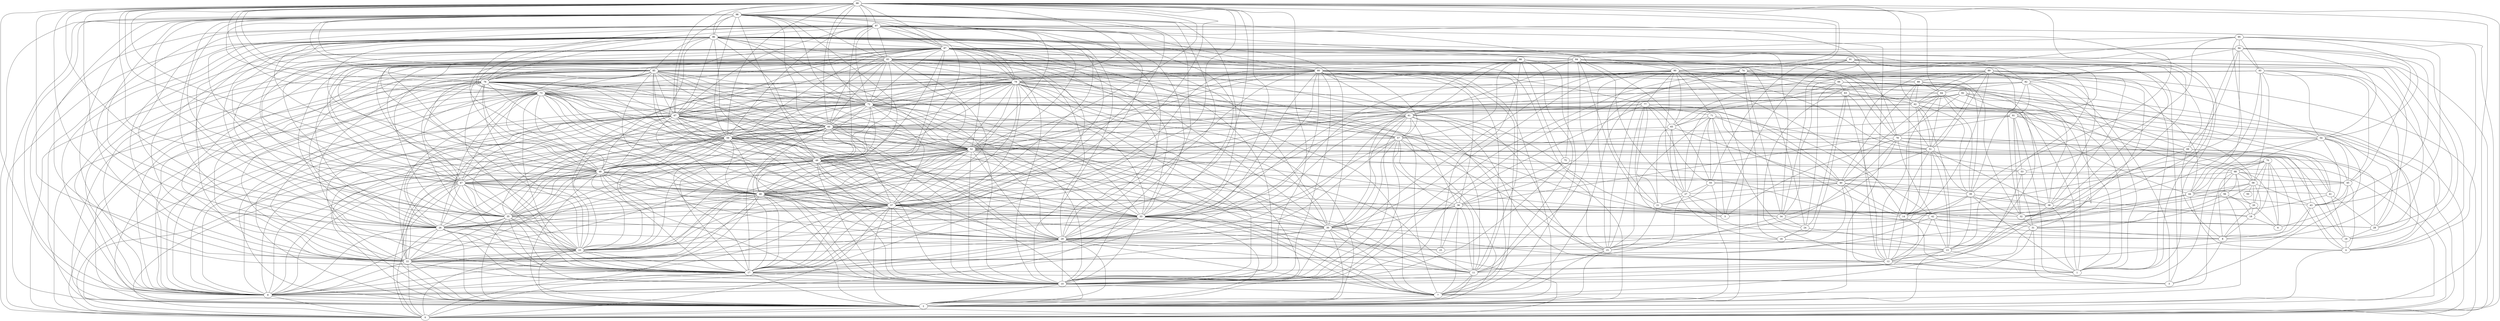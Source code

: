 digraph "sensornet-topology" {
label = "";
rankdir="BT";"0"->"2" [arrowhead = "both"] 
"0"->"9" [arrowhead = "both"] 
"0"->"17" [arrowhead = "both"] 
"0"->"22" [arrowhead = "both"] 
"0"->"23" [arrowhead = "both"] 
"0"->"26" [arrowhead = "both"] 
"0"->"33" [arrowhead = "both"] 
"0"->"37" [arrowhead = "both"] 
"0"->"46" [arrowhead = "both"] 
"0"->"47" [arrowhead = "both"] 
"0"->"48" [arrowhead = "both"] 
"0"->"49" [arrowhead = "both"] 
"0"->"52" [arrowhead = "both"] 
"0"->"59" [arrowhead = "both"] 
"0"->"66" [arrowhead = "both"] 
"0"->"67" [arrowhead = "both"] 
"0"->"72" [arrowhead = "both"] 
"0"->"73" [arrowhead = "both"] 
"0"->"76" [arrowhead = "both"] 
"0"->"83" [arrowhead = "both"] 
"0"->"87" [arrowhead = "both"] 
"0"->"89" [arrowhead = "both"] 
"0"->"96" [arrowhead = "both"] 
"0"->"97" [arrowhead = "both"] 
"0"->"98" [arrowhead = "both"] 
"0"->"99" [arrowhead = "both"] 
"1"->"12" [arrowhead = "both"] 
"1"->"13" [arrowhead = "both"] 
"1"->"14" [arrowhead = "both"] 
"1"->"38" [arrowhead = "both"] 
"1"->"39" [arrowhead = "both"] 
"1"->"40" [arrowhead = "both"] 
"1"->"62" [arrowhead = "both"] 
"1"->"63" [arrowhead = "both"] 
"1"->"64" [arrowhead = "both"] 
"1"->"82" [arrowhead = "both"] 
"1"->"88" [arrowhead = "both"] 
"1"->"89" [arrowhead = "both"] 
"1"->"96" [arrowhead = "both"] 
"1"->"97" [arrowhead = "both"] 
"2"->"4" [arrowhead = "both"] 
"2"->"7" [arrowhead = "both"] 
"2"->"9" [arrowhead = "both"] 
"2"->"10" [arrowhead = "both"] 
"2"->"11" [arrowhead = "both"] 
"2"->"13" [arrowhead = "both"] 
"2"->"15" [arrowhead = "both"] 
"2"->"17" [arrowhead = "both"] 
"2"->"22" [arrowhead = "both"] 
"2"->"23" [arrowhead = "both"] 
"2"->"26" [arrowhead = "both"] 
"2"->"29" [arrowhead = "both"] 
"2"->"30" [arrowhead = "both"] 
"2"->"33" [arrowhead = "both"] 
"2"->"35" [arrowhead = "both"] 
"2"->"37" [arrowhead = "both"] 
"2"->"46" [arrowhead = "both"] 
"2"->"47" [arrowhead = "both"] 
"2"->"48" [arrowhead = "both"] 
"2"->"49" [arrowhead = "both"] 
"2"->"55" [arrowhead = "both"] 
"2"->"56" [arrowhead = "both"] 
"2"->"57" [arrowhead = "both"] 
"2"->"59" [arrowhead = "both"] 
"2"->"60" [arrowhead = "both"] 
"2"->"61" [arrowhead = "both"] 
"2"->"67" [arrowhead = "both"] 
"2"->"72" [arrowhead = "both"] 
"2"->"73" [arrowhead = "both"] 
"2"->"76" [arrowhead = "both"] 
"2"->"79" [arrowhead = "both"] 
"2"->"80" [arrowhead = "both"] 
"2"->"83" [arrowhead = "both"] 
"2"->"85" [arrowhead = "both"] 
"2"->"87" [arrowhead = "both"] 
"2"->"96" [arrowhead = "both"] 
"2"->"97" [arrowhead = "both"] 
"2"->"98" [arrowhead = "both"] 
"2"->"99" [arrowhead = "both"] 
"3"->"8" [arrowhead = "both"] 
"3"->"17" [arrowhead = "both"] 
"3"->"31" [arrowhead = "both"] 
"3"->"45" [arrowhead = "both"] 
"3"->"80" [arrowhead = "both"] 
"3"->"81" [arrowhead = "both"] 
"3"->"91" [arrowhead = "both"] 
"4"->"19" [arrowhead = "both"] 
"4"->"30" [arrowhead = "both"] 
"4"->"43" [arrowhead = "both"] 
"4"->"44" [arrowhead = "both"] 
"4"->"45" [arrowhead = "both"] 
"4"->"52" [arrowhead = "both"] 
"4"->"54" [arrowhead = "both"] 
"4"->"93" [arrowhead = "both"] 
"4"->"94" [arrowhead = "both"] 
"4"->"95" [arrowhead = "both"] 
"5"->"21" [arrowhead = "both"] 
"5"->"27" [arrowhead = "both"] 
"5"->"41" [arrowhead = "both"] 
"5"->"71" [arrowhead = "both"] 
"5"->"77" [arrowhead = "both"] 
"5"->"78" [arrowhead = "both"] 
"5"->"91" [arrowhead = "both"] 
"6"->"18" [arrowhead = "both"] 
"6"->"20" [arrowhead = "both"] 
"6"->"54" [arrowhead = "both"] 
"6"->"68" [arrowhead = "both"] 
"6"->"70" [arrowhead = "both"] 
"7"->"10" [arrowhead = "both"] 
"7"->"11" [arrowhead = "both"] 
"7"->"15" [arrowhead = "both"] 
"7"->"29" [arrowhead = "both"] 
"7"->"30" [arrowhead = "both"] 
"7"->"33" [arrowhead = "both"] 
"7"->"36" [arrowhead = "both"] 
"7"->"52" [arrowhead = "both"] 
"7"->"53" [arrowhead = "both"] 
"7"->"60" [arrowhead = "both"] 
"7"->"61" [arrowhead = "both"] 
"7"->"68" [arrowhead = "both"] 
"7"->"74" [arrowhead = "both"] 
"7"->"79" [arrowhead = "both"] 
"7"->"80" [arrowhead = "both"] 
"7"->"83" [arrowhead = "both"] 
"7"->"86" [arrowhead = "both"] 
"8"->"18" [arrowhead = "both"] 
"8"->"20" [arrowhead = "both"] 
"8"->"27" [arrowhead = "both"] 
"8"->"31" [arrowhead = "both"] 
"8"->"43" [arrowhead = "both"] 
"8"->"59" [arrowhead = "both"] 
"8"->"68" [arrowhead = "both"] 
"8"->"69" [arrowhead = "both"] 
"8"->"70" [arrowhead = "both"] 
"8"->"93" [arrowhead = "both"] 
"9"->"10" [arrowhead = "both"] 
"9"->"17" [arrowhead = "both"] 
"9"->"22" [arrowhead = "both"] 
"9"->"23" [arrowhead = "both"] 
"9"->"26" [arrowhead = "both"] 
"9"->"29" [arrowhead = "both"] 
"9"->"33" [arrowhead = "both"] 
"9"->"35" [arrowhead = "both"] 
"9"->"37" [arrowhead = "both"] 
"9"->"42" [arrowhead = "both"] 
"9"->"46" [arrowhead = "both"] 
"9"->"47" [arrowhead = "both"] 
"9"->"48" [arrowhead = "both"] 
"9"->"49" [arrowhead = "both"] 
"9"->"52" [arrowhead = "both"] 
"9"->"60" [arrowhead = "both"] 
"9"->"67" [arrowhead = "both"] 
"9"->"72" [arrowhead = "both"] 
"9"->"73" [arrowhead = "both"] 
"9"->"76" [arrowhead = "both"] 
"9"->"79" [arrowhead = "both"] 
"9"->"83" [arrowhead = "both"] 
"9"->"85" [arrowhead = "both"] 
"9"->"87" [arrowhead = "both"] 
"9"->"89" [arrowhead = "both"] 
"9"->"93" [arrowhead = "both"] 
"9"->"96" [arrowhead = "both"] 
"9"->"97" [arrowhead = "both"] 
"9"->"98" [arrowhead = "both"] 
"9"->"99" [arrowhead = "both"] 
"10"->"11" [arrowhead = "both"] 
"10"->"17" [arrowhead = "both"] 
"10"->"22" [arrowhead = "both"] 
"10"->"23" [arrowhead = "both"] 
"10"->"26" [arrowhead = "both"] 
"10"->"29" [arrowhead = "both"] 
"10"->"30" [arrowhead = "both"] 
"10"->"31" [arrowhead = "both"] 
"10"->"33" [arrowhead = "both"] 
"10"->"35" [arrowhead = "both"] 
"10"->"37" [arrowhead = "both"] 
"10"->"46" [arrowhead = "both"] 
"10"->"48" [arrowhead = "both"] 
"10"->"49" [arrowhead = "both"] 
"10"->"52" [arrowhead = "both"] 
"10"->"57" [arrowhead = "both"] 
"10"->"59" [arrowhead = "both"] 
"10"->"61" [arrowhead = "both"] 
"10"->"67" [arrowhead = "both"] 
"10"->"70" [arrowhead = "both"] 
"10"->"72" [arrowhead = "both"] 
"10"->"73" [arrowhead = "both"] 
"10"->"74" [arrowhead = "both"] 
"10"->"75" [arrowhead = "both"] 
"10"->"76" [arrowhead = "both"] 
"10"->"77" [arrowhead = "both"] 
"10"->"79" [arrowhead = "both"] 
"10"->"80" [arrowhead = "both"] 
"10"->"83" [arrowhead = "both"] 
"10"->"85" [arrowhead = "both"] 
"10"->"87" [arrowhead = "both"] 
"10"->"90" [arrowhead = "both"] 
"10"->"93" [arrowhead = "both"] 
"10"->"96" [arrowhead = "both"] 
"10"->"98" [arrowhead = "both"] 
"10"->"99" [arrowhead = "both"] 
"11"->"12" [arrowhead = "both"] 
"11"->"29" [arrowhead = "both"] 
"11"->"30" [arrowhead = "both"] 
"11"->"33" [arrowhead = "both"] 
"11"->"34" [arrowhead = "both"] 
"11"->"36" [arrowhead = "both"] 
"11"->"52" [arrowhead = "both"] 
"11"->"57" [arrowhead = "both"] 
"11"->"60" [arrowhead = "both"] 
"11"->"79" [arrowhead = "both"] 
"11"->"80" [arrowhead = "both"] 
"11"->"83" [arrowhead = "both"] 
"11"->"84" [arrowhead = "both"] 
"11"->"86" [arrowhead = "both"] 
"12"->"13" [arrowhead = "both"] 
"12"->"14" [arrowhead = "both"] 
"12"->"31" [arrowhead = "both"] 
"12"->"38" [arrowhead = "both"] 
"12"->"39" [arrowhead = "both"] 
"12"->"44" [arrowhead = "both"] 
"12"->"49" [arrowhead = "both"] 
"12"->"51" [arrowhead = "both"] 
"12"->"61" [arrowhead = "both"] 
"12"->"63" [arrowhead = "both"] 
"12"->"64" [arrowhead = "both"] 
"12"->"85" [arrowhead = "both"] 
"12"->"88" [arrowhead = "both"] 
"12"->"89" [arrowhead = "both"] 
"13"->"16" [arrowhead = "both"] 
"13"->"24" [arrowhead = "both"] 
"13"->"35" [arrowhead = "both"] 
"13"->"39" [arrowhead = "both"] 
"13"->"42" [arrowhead = "both"] 
"13"->"51" [arrowhead = "both"] 
"13"->"62" [arrowhead = "both"] 
"13"->"66" [arrowhead = "both"] 
"13"->"74" [arrowhead = "both"] 
"13"->"87" [arrowhead = "both"] 
"14"->"38" [arrowhead = "both"] 
"14"->"39" [arrowhead = "both"] 
"14"->"40" [arrowhead = "both"] 
"14"->"49" [arrowhead = "both"] 
"14"->"51" [arrowhead = "both"] 
"14"->"62" [arrowhead = "both"] 
"14"->"72" [arrowhead = "both"] 
"14"->"88" [arrowhead = "both"] 
"14"->"89" [arrowhead = "both"] 
"14"->"90" [arrowhead = "both"] 
"15"->"16" [arrowhead = "both"] 
"15"->"21" [arrowhead = "both"] 
"15"->"26" [arrowhead = "both"] 
"15"->"27" [arrowhead = "both"] 
"15"->"40" [arrowhead = "both"] 
"15"->"57" [arrowhead = "both"] 
"15"->"71" [arrowhead = "both"] 
"15"->"73" [arrowhead = "both"] 
"15"->"77" [arrowhead = "both"] 
"15"->"83" [arrowhead = "both"] 
"15"->"90" [arrowhead = "both"] 
"15"->"92" [arrowhead = "both"] 
"16"->"24" [arrowhead = "both"] 
"16"->"63" [arrowhead = "both"] 
"16"->"65" [arrowhead = "both"] 
"16"->"74" [arrowhead = "both"] 
"17"->"22" [arrowhead = "both"] 
"17"->"23" [arrowhead = "both"] 
"17"->"26" [arrowhead = "both"] 
"17"->"29" [arrowhead = "both"] 
"17"->"30" [arrowhead = "both"] 
"17"->"33" [arrowhead = "both"] 
"17"->"35" [arrowhead = "both"] 
"17"->"37" [arrowhead = "both"] 
"17"->"43" [arrowhead = "both"] 
"17"->"46" [arrowhead = "both"] 
"17"->"47" [arrowhead = "both"] 
"17"->"48" [arrowhead = "both"] 
"17"->"49" [arrowhead = "both"] 
"17"->"52" [arrowhead = "both"] 
"17"->"59" [arrowhead = "both"] 
"17"->"60" [arrowhead = "both"] 
"17"->"72" [arrowhead = "both"] 
"17"->"73" [arrowhead = "both"] 
"17"->"76" [arrowhead = "both"] 
"17"->"79" [arrowhead = "both"] 
"17"->"80" [arrowhead = "both"] 
"17"->"83" [arrowhead = "both"] 
"17"->"85" [arrowhead = "both"] 
"17"->"87" [arrowhead = "both"] 
"17"->"96" [arrowhead = "both"] 
"17"->"97" [arrowhead = "both"] 
"17"->"98" [arrowhead = "both"] 
"17"->"99" [arrowhead = "both"] 
"18"->"20" [arrowhead = "both"] 
"18"->"38" [arrowhead = "both"] 
"18"->"56" [arrowhead = "both"] 
"18"->"58" [arrowhead = "both"] 
"18"->"59" [arrowhead = "both"] 
"18"->"70" [arrowhead = "both"] 
"19"->"28" [arrowhead = "both"] 
"19"->"41" [arrowhead = "both"] 
"19"->"42" [arrowhead = "both"] 
"19"->"57" [arrowhead = "both"] 
"19"->"78" [arrowhead = "both"] 
"19"->"91" [arrowhead = "both"] 
"19"->"92" [arrowhead = "both"] 
"20"->"56" [arrowhead = "both"] 
"20"->"58" [arrowhead = "both"] 
"20"->"68" [arrowhead = "both"] 
"20"->"70" [arrowhead = "both"] 
"21"->"27" [arrowhead = "both"] 
"21"->"40" [arrowhead = "both"] 
"21"->"55" [arrowhead = "both"] 
"21"->"65" [arrowhead = "both"] 
"21"->"77" [arrowhead = "both"] 
"21"->"84" [arrowhead = "both"] 
"21"->"90" [arrowhead = "both"] 
"22"->"23" [arrowhead = "both"] 
"22"->"26" [arrowhead = "both"] 
"22"->"29" [arrowhead = "both"] 
"22"->"33" [arrowhead = "both"] 
"22"->"35" [arrowhead = "both"] 
"22"->"37" [arrowhead = "both"] 
"22"->"42" [arrowhead = "both"] 
"22"->"46" [arrowhead = "both"] 
"22"->"47" [arrowhead = "both"] 
"22"->"48" [arrowhead = "both"] 
"22"->"49" [arrowhead = "both"] 
"22"->"52" [arrowhead = "both"] 
"22"->"56" [arrowhead = "both"] 
"22"->"59" [arrowhead = "both"] 
"22"->"60" [arrowhead = "both"] 
"22"->"67" [arrowhead = "both"] 
"22"->"73" [arrowhead = "both"] 
"22"->"76" [arrowhead = "both"] 
"22"->"79" [arrowhead = "both"] 
"22"->"83" [arrowhead = "both"] 
"22"->"85" [arrowhead = "both"] 
"22"->"87" [arrowhead = "both"] 
"22"->"96" [arrowhead = "both"] 
"22"->"97" [arrowhead = "both"] 
"22"->"98" [arrowhead = "both"] 
"22"->"99" [arrowhead = "both"] 
"23"->"26" [arrowhead = "both"] 
"23"->"29" [arrowhead = "both"] 
"23"->"35" [arrowhead = "both"] 
"23"->"37" [arrowhead = "both"] 
"23"->"46" [arrowhead = "both"] 
"23"->"47" [arrowhead = "both"] 
"23"->"48" [arrowhead = "both"] 
"23"->"49" [arrowhead = "both"] 
"23"->"52" [arrowhead = "both"] 
"23"->"59" [arrowhead = "both"] 
"23"->"60" [arrowhead = "both"] 
"23"->"61" [arrowhead = "both"] 
"23"->"67" [arrowhead = "both"] 
"23"->"72" [arrowhead = "both"] 
"23"->"76" [arrowhead = "both"] 
"23"->"79" [arrowhead = "both"] 
"23"->"85" [arrowhead = "both"] 
"23"->"87" [arrowhead = "both"] 
"23"->"96" [arrowhead = "both"] 
"23"->"97" [arrowhead = "both"] 
"23"->"98" [arrowhead = "both"] 
"23"->"99" [arrowhead = "both"] 
"24"->"34" [arrowhead = "both"] 
"24"->"63" [arrowhead = "both"] 
"24"->"66" [arrowhead = "both"] 
"24"->"71" [arrowhead = "both"] 
"24"->"84" [arrowhead = "both"] 
"25"->"29" [arrowhead = "both"] 
"25"->"36" [arrowhead = "both"] 
"25"->"48" [arrowhead = "both"] 
"25"->"78" [arrowhead = "both"] 
"25"->"86" [arrowhead = "both"] 
"26"->"33" [arrowhead = "both"] 
"26"->"35" [arrowhead = "both"] 
"26"->"37" [arrowhead = "both"] 
"26"->"46" [arrowhead = "both"] 
"26"->"47" [arrowhead = "both"] 
"26"->"48" [arrowhead = "both"] 
"26"->"49" [arrowhead = "both"] 
"26"->"52" [arrowhead = "both"] 
"26"->"59" [arrowhead = "both"] 
"26"->"60" [arrowhead = "both"] 
"26"->"67" [arrowhead = "both"] 
"26"->"72" [arrowhead = "both"] 
"26"->"73" [arrowhead = "both"] 
"26"->"81" [arrowhead = "both"] 
"26"->"83" [arrowhead = "both"] 
"26"->"84" [arrowhead = "both"] 
"26"->"85" [arrowhead = "both"] 
"26"->"87" [arrowhead = "both"] 
"26"->"96" [arrowhead = "both"] 
"26"->"97" [arrowhead = "both"] 
"26"->"98" [arrowhead = "both"] 
"26"->"99" [arrowhead = "both"] 
"27"->"40" [arrowhead = "both"] 
"27"->"48" [arrowhead = "both"] 
"27"->"55" [arrowhead = "both"] 
"27"->"65" [arrowhead = "both"] 
"27"->"71" [arrowhead = "both"] 
"27"->"82" [arrowhead = "both"] 
"27"->"84" [arrowhead = "both"] 
"27"->"90" [arrowhead = "both"] 
"28"->"34" [arrowhead = "both"] 
"28"->"41" [arrowhead = "both"] 
"28"->"42" [arrowhead = "both"] 
"28"->"69" [arrowhead = "both"] 
"28"->"83" [arrowhead = "both"] 
"28"->"84" [arrowhead = "both"] 
"28"->"91" [arrowhead = "both"] 
"28"->"92" [arrowhead = "both"] 
"29"->"30" [arrowhead = "both"] 
"29"->"33" [arrowhead = "both"] 
"29"->"36" [arrowhead = "both"] 
"29"->"37" [arrowhead = "both"] 
"29"->"46" [arrowhead = "both"] 
"29"->"48" [arrowhead = "both"] 
"29"->"49" [arrowhead = "both"] 
"29"->"52" [arrowhead = "both"] 
"29"->"57" [arrowhead = "both"] 
"29"->"58" [arrowhead = "both"] 
"29"->"59" [arrowhead = "both"] 
"29"->"60" [arrowhead = "both"] 
"29"->"61" [arrowhead = "both"] 
"29"->"67" [arrowhead = "both"] 
"29"->"72" [arrowhead = "both"] 
"29"->"73" [arrowhead = "both"] 
"29"->"80" [arrowhead = "both"] 
"29"->"83" [arrowhead = "both"] 
"29"->"87" [arrowhead = "both"] 
"29"->"96" [arrowhead = "both"] 
"29"->"98" [arrowhead = "both"] 
"29"->"99" [arrowhead = "both"] 
"30"->"33" [arrowhead = "both"] 
"30"->"36" [arrowhead = "both"] 
"30"->"37" [arrowhead = "both"] 
"30"->"46" [arrowhead = "both"] 
"30"->"52" [arrowhead = "both"] 
"30"->"54" [arrowhead = "both"] 
"30"->"57" [arrowhead = "both"] 
"30"->"60" [arrowhead = "both"] 
"30"->"61" [arrowhead = "both"] 
"30"->"67" [arrowhead = "both"] 
"30"->"79" [arrowhead = "both"] 
"30"->"83" [arrowhead = "both"] 
"30"->"86" [arrowhead = "both"] 
"30"->"87" [arrowhead = "both"] 
"30"->"90" [arrowhead = "both"] 
"30"->"96" [arrowhead = "both"] 
"31"->"32" [arrowhead = "both"] 
"31"->"53" [arrowhead = "both"] 
"31"->"56" [arrowhead = "both"] 
"31"->"58" [arrowhead = "both"] 
"31"->"60" [arrowhead = "both"] 
"31"->"82" [arrowhead = "both"] 
"32"->"36" [arrowhead = "both"] 
"32"->"37" [arrowhead = "both"] 
"32"->"39" [arrowhead = "both"] 
"32"->"44" [arrowhead = "both"] 
"32"->"81" [arrowhead = "both"] 
"32"->"85" [arrowhead = "both"] 
"32"->"86" [arrowhead = "both"] 
"32"->"87" [arrowhead = "both"] 
"32"->"89" [arrowhead = "both"] 
"32"->"93" [arrowhead = "both"] 
"32"->"94" [arrowhead = "both"] 
"33"->"37" [arrowhead = "both"] 
"33"->"46" [arrowhead = "both"] 
"33"->"47" [arrowhead = "both"] 
"33"->"48" [arrowhead = "both"] 
"33"->"49" [arrowhead = "both"] 
"33"->"52" [arrowhead = "both"] 
"33"->"57" [arrowhead = "both"] 
"33"->"59" [arrowhead = "both"] 
"33"->"60" [arrowhead = "both"] 
"33"->"61" [arrowhead = "both"] 
"33"->"66" [arrowhead = "both"] 
"33"->"67" [arrowhead = "both"] 
"33"->"72" [arrowhead = "both"] 
"33"->"76" [arrowhead = "both"] 
"33"->"79" [arrowhead = "both"] 
"33"->"80" [arrowhead = "both"] 
"33"->"87" [arrowhead = "both"] 
"33"->"90" [arrowhead = "both"] 
"33"->"96" [arrowhead = "both"] 
"33"->"97" [arrowhead = "both"] 
"33"->"98" [arrowhead = "both"] 
"33"->"99" [arrowhead = "both"] 
"34"->"37" [arrowhead = "both"] 
"34"->"47" [arrowhead = "both"] 
"34"->"61" [arrowhead = "both"] 
"34"->"74" [arrowhead = "both"] 
"34"->"78" [arrowhead = "both"] 
"34"->"87" [arrowhead = "both"] 
"34"->"95" [arrowhead = "both"] 
"34"->"97" [arrowhead = "both"] 
"35"->"37" [arrowhead = "both"] 
"35"->"46" [arrowhead = "both"] 
"35"->"47" [arrowhead = "both"] 
"35"->"48" [arrowhead = "both"] 
"35"->"49" [arrowhead = "both"] 
"35"->"52" [arrowhead = "both"] 
"35"->"59" [arrowhead = "both"] 
"35"->"60" [arrowhead = "both"] 
"35"->"63" [arrowhead = "both"] 
"35"->"67" [arrowhead = "both"] 
"35"->"72" [arrowhead = "both"] 
"35"->"73" [arrowhead = "both"] 
"35"->"76" [arrowhead = "both"] 
"35"->"87" [arrowhead = "both"] 
"35"->"91" [arrowhead = "both"] 
"35"->"96" [arrowhead = "both"] 
"35"->"98" [arrowhead = "both"] 
"35"->"99" [arrowhead = "both"] 
"36"->"46" [arrowhead = "both"] 
"36"->"57" [arrowhead = "both"] 
"36"->"61" [arrowhead = "both"] 
"36"->"75" [arrowhead = "both"] 
"36"->"80" [arrowhead = "both"] 
"36"->"81" [arrowhead = "both"] 
"36"->"82" [arrowhead = "both"] 
"37"->"46" [arrowhead = "both"] 
"37"->"47" [arrowhead = "both"] 
"37"->"48" [arrowhead = "both"] 
"37"->"49" [arrowhead = "both"] 
"37"->"52" [arrowhead = "both"] 
"37"->"59" [arrowhead = "both"] 
"37"->"60" [arrowhead = "both"] 
"37"->"67" [arrowhead = "both"] 
"37"->"72" [arrowhead = "both"] 
"37"->"73" [arrowhead = "both"] 
"37"->"76" [arrowhead = "both"] 
"37"->"79" [arrowhead = "both"] 
"37"->"80" [arrowhead = "both"] 
"37"->"82" [arrowhead = "both"] 
"37"->"83" [arrowhead = "both"] 
"37"->"84" [arrowhead = "both"] 
"37"->"85" [arrowhead = "both"] 
"37"->"96" [arrowhead = "both"] 
"37"->"97" [arrowhead = "both"] 
"37"->"98" [arrowhead = "both"] 
"37"->"99" [arrowhead = "both"] 
"38"->"39" [arrowhead = "both"] 
"38"->"40" [arrowhead = "both"] 
"38"->"51" [arrowhead = "both"] 
"38"->"62" [arrowhead = "both"] 
"38"->"64" [arrowhead = "both"] 
"38"->"89" [arrowhead = "both"] 
"38"->"90" [arrowhead = "both"] 
"38"->"94" [arrowhead = "both"] 
"39"->"40" [arrowhead = "both"] 
"39"->"51" [arrowhead = "both"] 
"39"->"62" [arrowhead = "both"] 
"39"->"64" [arrowhead = "both"] 
"39"->"82" [arrowhead = "both"] 
"39"->"88" [arrowhead = "both"] 
"39"->"99" [arrowhead = "both"] 
"40"->"48" [arrowhead = "both"] 
"40"->"51" [arrowhead = "both"] 
"40"->"64" [arrowhead = "both"] 
"40"->"65" [arrowhead = "both"] 
"40"->"71" [arrowhead = "both"] 
"40"->"77" [arrowhead = "both"] 
"40"->"88" [arrowhead = "both"] 
"41"->"55" [arrowhead = "both"] 
"41"->"69" [arrowhead = "both"] 
"41"->"78" [arrowhead = "both"] 
"41"->"92" [arrowhead = "both"] 
"42"->"59" [arrowhead = "both"] 
"42"->"69" [arrowhead = "both"] 
"42"->"72" [arrowhead = "both"] 
"42"->"78" [arrowhead = "both"] 
"43"->"44" [arrowhead = "both"] 
"43"->"45" [arrowhead = "both"] 
"43"->"54" [arrowhead = "both"] 
"43"->"58" [arrowhead = "both"] 
"43"->"67" [arrowhead = "both"] 
"43"->"94" [arrowhead = "both"] 
"43"->"95" [arrowhead = "both"] 
"44"->"45" [arrowhead = "both"] 
"44"->"54" [arrowhead = "both"] 
"44"->"58" [arrowhead = "both"] 
"44"->"72" [arrowhead = "both"] 
"44"->"82" [arrowhead = "both"] 
"44"->"93" [arrowhead = "both"] 
"44"->"95" [arrowhead = "both"] 
"45"->"53" [arrowhead = "both"] 
"45"->"54" [arrowhead = "both"] 
"45"->"68" [arrowhead = "both"] 
"45"->"76" [arrowhead = "both"] 
"45"->"93" [arrowhead = "both"] 
"45"->"94" [arrowhead = "both"] 
"46"->"47" [arrowhead = "both"] 
"46"->"48" [arrowhead = "both"] 
"46"->"49" [arrowhead = "both"] 
"46"->"52" [arrowhead = "both"] 
"46"->"59" [arrowhead = "both"] 
"46"->"60" [arrowhead = "both"] 
"46"->"62" [arrowhead = "both"] 
"46"->"67" [arrowhead = "both"] 
"46"->"70" [arrowhead = "both"] 
"46"->"72" [arrowhead = "both"] 
"46"->"73" [arrowhead = "both"] 
"46"->"76" [arrowhead = "both"] 
"46"->"79" [arrowhead = "both"] 
"46"->"80" [arrowhead = "both"] 
"46"->"83" [arrowhead = "both"] 
"46"->"85" [arrowhead = "both"] 
"46"->"87" [arrowhead = "both"] 
"46"->"97" [arrowhead = "both"] 
"46"->"98" [arrowhead = "both"] 
"46"->"99" [arrowhead = "both"] 
"47"->"48" [arrowhead = "both"] 
"47"->"49" [arrowhead = "both"] 
"47"->"52" [arrowhead = "both"] 
"47"->"59" [arrowhead = "both"] 
"47"->"67" [arrowhead = "both"] 
"47"->"72" [arrowhead = "both"] 
"47"->"73" [arrowhead = "both"] 
"47"->"76" [arrowhead = "both"] 
"47"->"83" [arrowhead = "both"] 
"47"->"84" [arrowhead = "both"] 
"47"->"87" [arrowhead = "both"] 
"47"->"94" [arrowhead = "both"] 
"47"->"96" [arrowhead = "both"] 
"47"->"98" [arrowhead = "both"] 
"47"->"99" [arrowhead = "both"] 
"48"->"49" [arrowhead = "both"] 
"48"->"51" [arrowhead = "both"] 
"48"->"52" [arrowhead = "both"] 
"48"->"59" [arrowhead = "both"] 
"48"->"60" [arrowhead = "both"] 
"48"->"67" [arrowhead = "both"] 
"48"->"72" [arrowhead = "both"] 
"48"->"73" [arrowhead = "both"] 
"48"->"76" [arrowhead = "both"] 
"48"->"79" [arrowhead = "both"] 
"48"->"83" [arrowhead = "both"] 
"48"->"85" [arrowhead = "both"] 
"48"->"86" [arrowhead = "both"] 
"48"->"87" [arrowhead = "both"] 
"48"->"90" [arrowhead = "both"] 
"48"->"96" [arrowhead = "both"] 
"48"->"97" [arrowhead = "both"] 
"48"->"99" [arrowhead = "both"] 
"49"->"52" [arrowhead = "both"] 
"49"->"59" [arrowhead = "both"] 
"49"->"60" [arrowhead = "both"] 
"49"->"62" [arrowhead = "both"] 
"49"->"64" [arrowhead = "both"] 
"49"->"67" [arrowhead = "both"] 
"49"->"69" [arrowhead = "both"] 
"49"->"72" [arrowhead = "both"] 
"49"->"73" [arrowhead = "both"] 
"49"->"76" [arrowhead = "both"] 
"49"->"79" [arrowhead = "both"] 
"49"->"83" [arrowhead = "both"] 
"49"->"85" [arrowhead = "both"] 
"49"->"87" [arrowhead = "both"] 
"49"->"96" [arrowhead = "both"] 
"49"->"97" [arrowhead = "both"] 
"49"->"98" [arrowhead = "both"] 
"50"->"58" [arrowhead = "both"] 
"51"->"62" [arrowhead = "both"] 
"51"->"63" [arrowhead = "both"] 
"51"->"64" [arrowhead = "both"] 
"51"->"84" [arrowhead = "both"] 
"51"->"88" [arrowhead = "both"] 
"51"->"89" [arrowhead = "both"] 
"51"->"90" [arrowhead = "both"] 
"52"->"54" [arrowhead = "both"] 
"52"->"57" [arrowhead = "both"] 
"52"->"59" [arrowhead = "both"] 
"52"->"60" [arrowhead = "both"] 
"52"->"61" [arrowhead = "both"] 
"52"->"67" [arrowhead = "both"] 
"52"->"72" [arrowhead = "both"] 
"52"->"73" [arrowhead = "both"] 
"52"->"76" [arrowhead = "both"] 
"52"->"78" [arrowhead = "both"] 
"52"->"79" [arrowhead = "both"] 
"52"->"80" [arrowhead = "both"] 
"52"->"83" [arrowhead = "both"] 
"52"->"85" [arrowhead = "both"] 
"52"->"87" [arrowhead = "both"] 
"52"->"96" [arrowhead = "both"] 
"52"->"97" [arrowhead = "both"] 
"52"->"98" [arrowhead = "both"] 
"52"->"99" [arrowhead = "both"] 
"53"->"71" [arrowhead = "both"] 
"53"->"75" [arrowhead = "both"] 
"53"->"81" [arrowhead = "both"] 
"53"->"95" [arrowhead = "both"] 
"54"->"80" [arrowhead = "both"] 
"54"->"81" [arrowhead = "both"] 
"54"->"93" [arrowhead = "both"] 
"54"->"94" [arrowhead = "both"] 
"54"->"95" [arrowhead = "both"] 
"55"->"68" [arrowhead = "both"] 
"55"->"71" [arrowhead = "both"] 
"55"->"77" [arrowhead = "both"] 
"55"->"91" [arrowhead = "both"] 
"55"->"96" [arrowhead = "both"] 
"56"->"68" [arrowhead = "both"] 
"56"->"70" [arrowhead = "both"] 
"57"->"60" [arrowhead = "both"] 
"57"->"61" [arrowhead = "both"] 
"57"->"65" [arrowhead = "both"] 
"57"->"79" [arrowhead = "both"] 
"57"->"80" [arrowhead = "both"] 
"57"->"83" [arrowhead = "both"] 
"57"->"85" [arrowhead = "both"] 
"57"->"86" [arrowhead = "both"] 
"58"->"66" [arrowhead = "both"] 
"58"->"68" [arrowhead = "both"] 
"58"->"70" [arrowhead = "both"] 
"58"->"81" [arrowhead = "both"] 
"58"->"93" [arrowhead = "both"] 
"59"->"60" [arrowhead = "both"] 
"59"->"67" [arrowhead = "both"] 
"59"->"72" [arrowhead = "both"] 
"59"->"73" [arrowhead = "both"] 
"59"->"74" [arrowhead = "both"] 
"59"->"76" [arrowhead = "both"] 
"59"->"77" [arrowhead = "both"] 
"59"->"79" [arrowhead = "both"] 
"59"->"83" [arrowhead = "both"] 
"59"->"85" [arrowhead = "both"] 
"59"->"87" [arrowhead = "both"] 
"59"->"92" [arrowhead = "both"] 
"59"->"96" [arrowhead = "both"] 
"59"->"97" [arrowhead = "both"] 
"59"->"98" [arrowhead = "both"] 
"59"->"99" [arrowhead = "both"] 
"60"->"61" [arrowhead = "both"] 
"60"->"67" [arrowhead = "both"] 
"60"->"72" [arrowhead = "both"] 
"60"->"73" [arrowhead = "both"] 
"60"->"76" [arrowhead = "both"] 
"60"->"79" [arrowhead = "both"] 
"60"->"80" [arrowhead = "both"] 
"60"->"81" [arrowhead = "both"] 
"60"->"83" [arrowhead = "both"] 
"60"->"85" [arrowhead = "both"] 
"60"->"87" [arrowhead = "both"] 
"60"->"96" [arrowhead = "both"] 
"60"->"98" [arrowhead = "both"] 
"60"->"99" [arrowhead = "both"] 
"61"->"62" [arrowhead = "both"] 
"61"->"77" [arrowhead = "both"] 
"61"->"79" [arrowhead = "both"] 
"61"->"80" [arrowhead = "both"] 
"61"->"83" [arrowhead = "both"] 
"61"->"84" [arrowhead = "both"] 
"61"->"86" [arrowhead = "both"] 
"62"->"63" [arrowhead = "both"] 
"62"->"64" [arrowhead = "both"] 
"62"->"80" [arrowhead = "both"] 
"62"->"88" [arrowhead = "both"] 
"62"->"89" [arrowhead = "both"] 
"62"->"92" [arrowhead = "both"] 
"62"->"99" [arrowhead = "both"] 
"63"->"66" [arrowhead = "both"] 
"63"->"74" [arrowhead = "both"] 
"63"->"85" [arrowhead = "both"] 
"64"->"82" [arrowhead = "both"] 
"64"->"88" [arrowhead = "both"] 
"64"->"89" [arrowhead = "both"] 
"64"->"90" [arrowhead = "both"] 
"64"->"99" [arrowhead = "both"] 
"65"->"66" [arrowhead = "both"] 
"65"->"71" [arrowhead = "both"] 
"65"->"77" [arrowhead = "both"] 
"65"->"90" [arrowhead = "both"] 
"65"->"93" [arrowhead = "both"] 
"66"->"74" [arrowhead = "both"] 
"67"->"72" [arrowhead = "both"] 
"67"->"73" [arrowhead = "both"] 
"67"->"76" [arrowhead = "both"] 
"67"->"79" [arrowhead = "both"] 
"67"->"80" [arrowhead = "both"] 
"67"->"83" [arrowhead = "both"] 
"67"->"85" [arrowhead = "both"] 
"67"->"87" [arrowhead = "both"] 
"67"->"93" [arrowhead = "both"] 
"67"->"96" [arrowhead = "both"] 
"67"->"97" [arrowhead = "both"] 
"67"->"98" [arrowhead = "both"] 
"67"->"99" [arrowhead = "both"] 
"68"->"70" [arrowhead = "both"] 
"68"->"77" [arrowhead = "both"] 
"69"->"78" [arrowhead = "both"] 
"69"->"91" [arrowhead = "both"] 
"69"->"92" [arrowhead = "both"] 
"69"->"94" [arrowhead = "both"] 
"71"->"77" [arrowhead = "both"] 
"71"->"90" [arrowhead = "both"] 
"72"->"73" [arrowhead = "both"] 
"72"->"76" [arrowhead = "both"] 
"72"->"79" [arrowhead = "both"] 
"72"->"83" [arrowhead = "both"] 
"72"->"85" [arrowhead = "both"] 
"72"->"87" [arrowhead = "both"] 
"72"->"91" [arrowhead = "both"] 
"72"->"92" [arrowhead = "both"] 
"72"->"96" [arrowhead = "both"] 
"72"->"97" [arrowhead = "both"] 
"72"->"98" [arrowhead = "both"] 
"72"->"99" [arrowhead = "both"] 
"73"->"76" [arrowhead = "both"] 
"73"->"79" [arrowhead = "both"] 
"73"->"85" [arrowhead = "both"] 
"73"->"87" [arrowhead = "both"] 
"73"->"96" [arrowhead = "both"] 
"73"->"97" [arrowhead = "both"] 
"73"->"98" [arrowhead = "both"] 
"73"->"99" [arrowhead = "both"] 
"74"->"84" [arrowhead = "both"] 
"74"->"99" [arrowhead = "both"] 
"75"->"86" [arrowhead = "both"] 
"75"->"95" [arrowhead = "both"] 
"76"->"83" [arrowhead = "both"] 
"76"->"85" [arrowhead = "both"] 
"76"->"87" [arrowhead = "both"] 
"76"->"96" [arrowhead = "both"] 
"76"->"97" [arrowhead = "both"] 
"76"->"98" [arrowhead = "both"] 
"76"->"99" [arrowhead = "both"] 
"77"->"80" [arrowhead = "both"] 
"77"->"90" [arrowhead = "both"] 
"78"->"83" [arrowhead = "both"] 
"78"->"84" [arrowhead = "both"] 
"78"->"91" [arrowhead = "both"] 
"78"->"92" [arrowhead = "both"] 
"79"->"80" [arrowhead = "both"] 
"79"->"83" [arrowhead = "both"] 
"79"->"87" [arrowhead = "both"] 
"79"->"93" [arrowhead = "both"] 
"79"->"96" [arrowhead = "both"] 
"79"->"98" [arrowhead = "both"] 
"79"->"99" [arrowhead = "both"] 
"80"->"83" [arrowhead = "both"] 
"80"->"86" [arrowhead = "both"] 
"80"->"87" [arrowhead = "both"] 
"80"->"96" [arrowhead = "both"] 
"80"->"97" [arrowhead = "both"] 
"81"->"82" [arrowhead = "both"] 
"81"->"83" [arrowhead = "both"] 
"82"->"86" [arrowhead = "both"] 
"82"->"87" [arrowhead = "both"] 
"82"->"89" [arrowhead = "both"] 
"82"->"94" [arrowhead = "both"] 
"83"->"87" [arrowhead = "both"] 
"83"->"94" [arrowhead = "both"] 
"83"->"96" [arrowhead = "both"] 
"83"->"97" [arrowhead = "both"] 
"83"->"98" [arrowhead = "both"] 
"83"->"99" [arrowhead = "both"] 
"84"->"87" [arrowhead = "both"] 
"84"->"97" [arrowhead = "both"] 
"85"->"87" [arrowhead = "both"] 
"85"->"96" [arrowhead = "both"] 
"85"->"98" [arrowhead = "both"] 
"85"->"99" [arrowhead = "both"] 
"87"->"96" [arrowhead = "both"] 
"87"->"97" [arrowhead = "both"] 
"87"->"98" [arrowhead = "both"] 
"87"->"99" [arrowhead = "both"] 
"88"->"89" [arrowhead = "both"] 
"88"->"90" [arrowhead = "both"] 
"90"->"91" [arrowhead = "both"] 
"90"->"98" [arrowhead = "both"] 
"90"->"99" [arrowhead = "both"] 
"93"->"94" [arrowhead = "both"] 
"93"->"95" [arrowhead = "both"] 
"94"->"95" [arrowhead = "both"] 
"96"->"97" [arrowhead = "both"] 
"96"->"98" [arrowhead = "both"] 
"96"->"99" [arrowhead = "both"] 
"97"->"98" [arrowhead = "both"] 
"97"->"99" [arrowhead = "both"] 
"98"->"99" [arrowhead = "both"] 
}